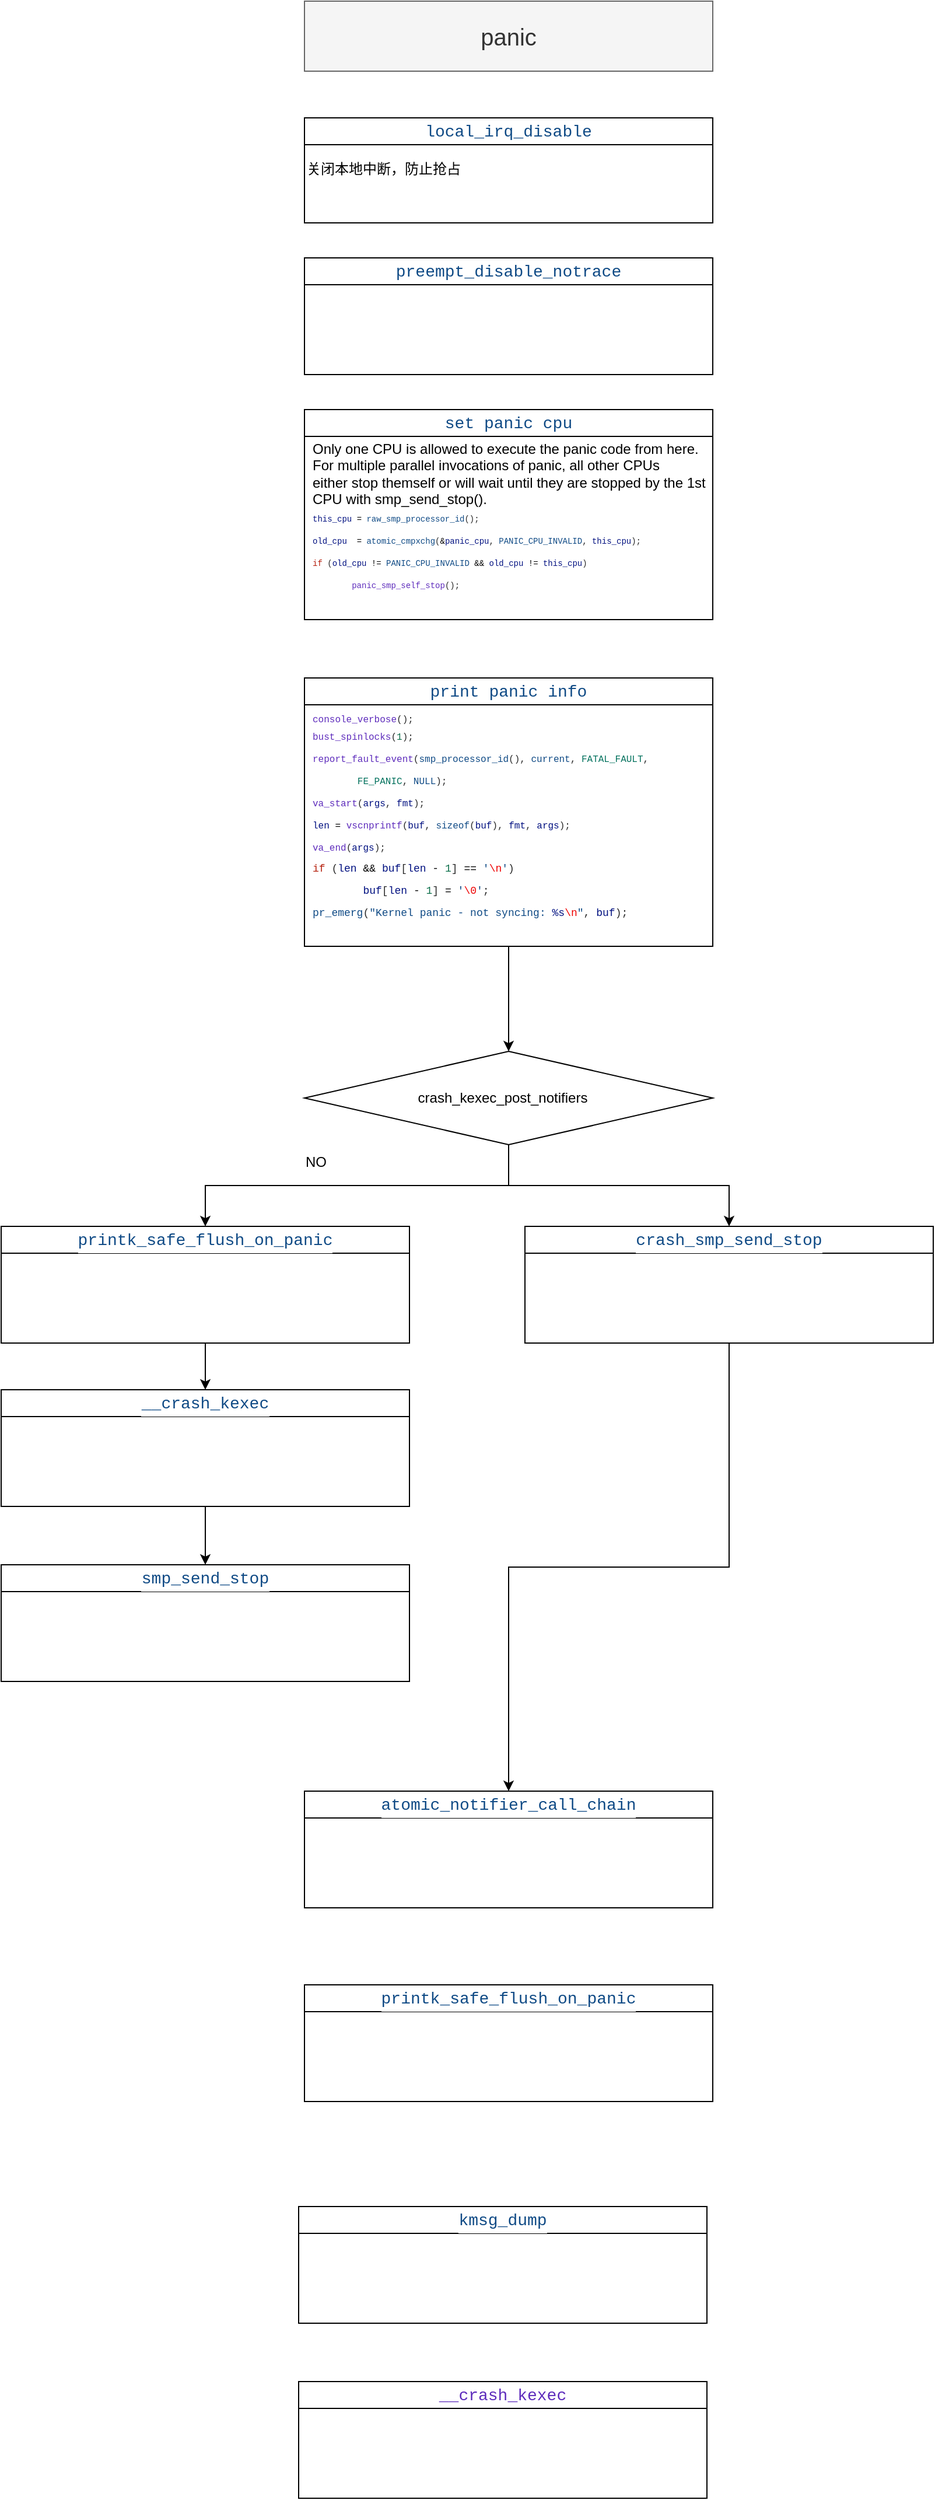 <mxfile version="24.6.4" type="github">
  <diagram id="C5RBs43oDa-KdzZeNtuy" name="Page-1">
    <mxGraphModel dx="2257" dy="763" grid="1" gridSize="10" guides="1" tooltips="1" connect="1" arrows="1" fold="1" page="1" pageScale="1" pageWidth="827" pageHeight="1169" math="0" shadow="0">
      <root>
        <mxCell id="WIyWlLk6GJQsqaUBKTNV-0" />
        <mxCell id="WIyWlLk6GJQsqaUBKTNV-1" parent="WIyWlLk6GJQsqaUBKTNV-0" />
        <mxCell id="ychZ0iz0b31LSRpyrO0U-0" value="&lt;div style=&quot;color: #292929;background-color: #ffffff;font-family: Consolas, &#39;Courier New&#39;, monospace;font-weight: normal;font-size: 14px;line-height: 19px;white-space: pre;&quot;&gt;&lt;span style=&quot;color: #0f4a85;&quot;&gt;local_irq_disable&lt;/span&gt;&lt;/div&gt;" style="swimlane;whiteSpace=wrap;html=1;" parent="WIyWlLk6GJQsqaUBKTNV-1" vertex="1">
          <mxGeometry x="50" y="270" width="350" height="90" as="geometry" />
        </mxCell>
        <mxCell id="ychZ0iz0b31LSRpyrO0U-9" value="&lt;div&gt;关闭本地中断，防止抢占&lt;/div&gt;" style="text;strokeColor=none;align=left;fillColor=none;html=1;verticalAlign=top;whiteSpace=wrap;rounded=0;" parent="ychZ0iz0b31LSRpyrO0U-0" vertex="1">
          <mxGeometry y="30" width="340" height="30" as="geometry" />
        </mxCell>
        <mxCell id="ychZ0iz0b31LSRpyrO0U-3" value="&lt;font style=&quot;font-size: 20px;&quot;&gt;panic&lt;/font&gt;" style="rounded=0;whiteSpace=wrap;html=1;fillColor=#f5f5f5;fontColor=#333333;strokeColor=#666666;" parent="WIyWlLk6GJQsqaUBKTNV-1" vertex="1">
          <mxGeometry x="50" y="170" width="350" height="60" as="geometry" />
        </mxCell>
        <mxCell id="ychZ0iz0b31LSRpyrO0U-4" value="&lt;div style=&quot;color: #292929;background-color: #ffffff;font-family: Consolas, &#39;Courier New&#39;, monospace;font-weight: normal;font-size: 14px;line-height: 19px;white-space: pre;&quot;&gt;&lt;div style=&quot;line-height: 19px;&quot;&gt;&lt;span style=&quot;color: #0f4a85;&quot;&gt;preempt_disable_notrace&lt;/span&gt;&lt;/div&gt;&lt;/div&gt;" style="swimlane;whiteSpace=wrap;html=1;" parent="WIyWlLk6GJQsqaUBKTNV-1" vertex="1">
          <mxGeometry x="50" y="390" width="350" height="100" as="geometry" />
        </mxCell>
        <mxCell id="ychZ0iz0b31LSRpyrO0U-5" value="&lt;div style=&quot;color: #292929;background-color: #ffffff;font-family: Consolas, &#39;Courier New&#39;, monospace;font-weight: normal;font-size: 14px;line-height: 19px;white-space: pre;&quot;&gt;&lt;div style=&quot;line-height: 19px;&quot;&gt;&lt;span style=&quot;color: #0f4a85;&quot;&gt;set panic cpu&lt;/span&gt;&lt;/div&gt;&lt;/div&gt;" style="swimlane;whiteSpace=wrap;html=1;" parent="WIyWlLk6GJQsqaUBKTNV-1" vertex="1">
          <mxGeometry x="50" y="520" width="350" height="180" as="geometry" />
        </mxCell>
        <mxCell id="ychZ0iz0b31LSRpyrO0U-6" value="&lt;div&gt;Only one CPU is allowed to execute the panic code from here. For&lt;span style=&quot;background-color: initial;&quot;&gt;&amp;nbsp;multiple parallel invocations of panic, all other CPUs either&amp;nbsp;&lt;/span&gt;&lt;span style=&quot;background-color: initial;&quot;&gt;stop themself or will wait until they are stopped by the 1st CPU&lt;/span&gt;&lt;span style=&quot;background-color: initial;&quot;&gt;&amp;nbsp;with smp_send_stop().&lt;/span&gt;&lt;/div&gt;&lt;div style=&quot;font-size: 7px;&quot;&gt;&lt;div style=&quot;color: rgb(41, 41, 41); background-color: rgb(255, 255, 255); font-family: Consolas, &amp;quot;Courier New&amp;quot;, monospace; line-height: 19px; white-space: pre;&quot;&gt;&lt;div&gt;&lt;span style=&quot;color: #001080;&quot;&gt;this_cpu&lt;/span&gt; &lt;span style=&quot;color: #000000;&quot;&gt;=&lt;/span&gt; &lt;span style=&quot;color: #0f4a85;&quot;&gt;raw_smp_processor_id&lt;/span&gt;();&lt;/div&gt;&lt;div&gt;&lt;span style=&quot;color: #001080;&quot;&gt;old_cpu&lt;/span&gt; &amp;nbsp;&lt;span style=&quot;color: #000000;&quot;&gt;=&lt;/span&gt; &lt;span style=&quot;color: #0f4a85;&quot;&gt;atomic_cmpxchg&lt;/span&gt;(&lt;span style=&quot;color: #000000;&quot;&gt;&amp;amp;&lt;/span&gt;&lt;span style=&quot;color: #001080;&quot;&gt;panic_cpu&lt;/span&gt;, &lt;span style=&quot;color: #0f4a85;&quot;&gt;PANIC_CPU_INVALID&lt;/span&gt;, &lt;span style=&quot;color: #001080;&quot;&gt;this_cpu&lt;/span&gt;);&lt;/div&gt;&lt;div&gt;&lt;span style=&quot;color: #b5200d;&quot;&gt;if&lt;/span&gt; (&lt;span style=&quot;color: #001080;&quot;&gt;old_cpu&lt;/span&gt; &lt;span style=&quot;color: #000000;&quot;&gt;!=&lt;/span&gt; &lt;span style=&quot;color: #0f4a85;&quot;&gt;PANIC_CPU_INVALID&lt;/span&gt; &lt;span style=&quot;color: #000000;&quot;&gt;&amp;amp;&amp;amp;&lt;/span&gt; &lt;span style=&quot;color: #001080;&quot;&gt;old_cpu&lt;/span&gt; &lt;span style=&quot;color: #000000;&quot;&gt;!=&lt;/span&gt; &lt;span style=&quot;color: #001080;&quot;&gt;this_cpu&lt;/span&gt;)&lt;/div&gt;&lt;div&gt;&amp;nbsp; &amp;nbsp; &amp;nbsp; &amp;nbsp; &lt;span style=&quot;color: #5e2cbc;&quot;&gt;panic_smp_self_stop&lt;/span&gt;();&lt;/div&gt;&lt;/div&gt;&lt;/div&gt;" style="text;strokeColor=none;align=left;fillColor=none;html=1;verticalAlign=top;whiteSpace=wrap;rounded=0;" parent="ychZ0iz0b31LSRpyrO0U-5" vertex="1">
          <mxGeometry x="5" y="20" width="340" height="150" as="geometry" />
        </mxCell>
        <mxCell id="ychZ0iz0b31LSRpyrO0U-7" value="&lt;div style=&quot;color: #292929;background-color: #ffffff;font-family: Consolas, &#39;Courier New&#39;, monospace;font-weight: normal;font-size: 14px;line-height: 19px;white-space: pre;&quot;&gt;&lt;div style=&quot;line-height: 19px;&quot;&gt;&lt;span style=&quot;color: #0f4a85;&quot;&gt;print panic info&lt;/span&gt;&lt;/div&gt;&lt;/div&gt;" style="swimlane;whiteSpace=wrap;html=1;" parent="WIyWlLk6GJQsqaUBKTNV-1" vertex="1">
          <mxGeometry x="50" y="750" width="350" height="230" as="geometry" />
        </mxCell>
        <mxCell id="ychZ0iz0b31LSRpyrO0U-8" value="&lt;div&gt;&lt;span style=&quot;background-color: rgb(255, 255, 255); font-family: Consolas, &amp;quot;Courier New&amp;quot;, monospace; font-size: 8px; white-space: pre; color: rgb(94, 44, 188);&quot;&gt;console_verbose&lt;/span&gt;&lt;span style=&quot;background-color: rgb(255, 255, 255); color: rgb(41, 41, 41); font-family: Consolas, &amp;quot;Courier New&amp;quot;, monospace; font-size: 8px; white-space: pre;&quot;&gt;();&lt;/span&gt;&lt;br&gt;&lt;/div&gt;&lt;div style=&quot;font-size: 7px;&quot;&gt;&lt;div style=&quot;color: rgb(41, 41, 41); background-color: rgb(255, 255, 255); font-family: Consolas, &amp;quot;Courier New&amp;quot;, monospace; line-height: 19px; white-space: pre; font-size: 8px;&quot;&gt;&lt;div style=&quot;line-height: 19px;&quot;&gt;&lt;div&gt;&lt;span style=&quot;color: #5e2cbc;&quot;&gt;bust_spinlocks&lt;/span&gt;(&lt;span style=&quot;color: #096d48;&quot;&gt;1&lt;/span&gt;);&lt;/div&gt;&lt;div&gt;&lt;span style=&quot;color: rgb(94, 44, 188);&quot;&gt;report_fault_event&lt;/span&gt;(&lt;span style=&quot;color: rgb(15, 74, 133);&quot;&gt;smp_processor_id&lt;/span&gt;(), &lt;span style=&quot;color: rgb(15, 74, 133);&quot;&gt;current&lt;/span&gt;, &lt;span style=&quot;color: rgb(2, 113, 93);&quot;&gt;FATAL_FAULT&lt;/span&gt;,&lt;/div&gt;&lt;div&gt;&amp;nbsp; &amp;nbsp; &amp;nbsp; &amp;nbsp; &lt;span style=&quot;color: #02715d;&quot;&gt;FE_PANIC&lt;/span&gt;, &lt;span style=&quot;color: #0f4a85;&quot;&gt;NULL&lt;/span&gt;);&lt;/div&gt;&lt;div&gt;&lt;span style=&quot;color: #5e2cbc;&quot;&gt;va_start&lt;/span&gt;(&lt;span style=&quot;color: #001080;&quot;&gt;args&lt;/span&gt;, &lt;span style=&quot;color: #001080;&quot;&gt;fmt&lt;/span&gt;);&lt;/div&gt;&lt;div&gt;&lt;span style=&quot;color: #001080;&quot;&gt;len&lt;/span&gt; &lt;span style=&quot;color: #000000;&quot;&gt;=&lt;/span&gt; &lt;span style=&quot;color: #5e2cbc;&quot;&gt;vscnprintf&lt;/span&gt;(&lt;span style=&quot;color: #001080;&quot;&gt;buf&lt;/span&gt;, &lt;span style=&quot;color: #0f4a85;&quot;&gt;sizeof&lt;/span&gt;(&lt;span style=&quot;color: #001080;&quot;&gt;buf&lt;/span&gt;), &lt;span style=&quot;color: #001080;&quot;&gt;fmt&lt;/span&gt;, &lt;span style=&quot;color: #001080;&quot;&gt;args&lt;/span&gt;);&lt;/div&gt;&lt;div&gt;&lt;span style=&quot;color: #5e2cbc;&quot;&gt;va_end&lt;/span&gt;(&lt;span style=&quot;color: #001080;&quot;&gt;args&lt;/span&gt;);&lt;/div&gt;&lt;div style=&quot;font-size: 9px;&quot;&gt;&lt;div style=&quot;line-height: 19px;&quot;&gt;&lt;div&gt;&lt;span style=&quot;color: #b5200d;&quot;&gt;if&lt;/span&gt; (&lt;span style=&quot;color: #001080;&quot;&gt;len&lt;/span&gt; &lt;span style=&quot;color: #000000;&quot;&gt;&amp;amp;&amp;amp;&lt;/span&gt; &lt;span style=&quot;color: #001080;&quot;&gt;buf&lt;/span&gt;[&lt;span style=&quot;color: #001080;&quot;&gt;len&lt;/span&gt; &lt;span style=&quot;color: #000000;&quot;&gt;-&lt;/span&gt; &lt;span style=&quot;color: #096d48;&quot;&gt;1&lt;/span&gt;] &lt;span style=&quot;color: #000000;&quot;&gt;==&lt;/span&gt; &lt;span style=&quot;color: #0f4a85;&quot;&gt;&#39;&lt;/span&gt;&lt;span style=&quot;color: #ee0000;&quot;&gt;\n&lt;/span&gt;&lt;span style=&quot;color: #0f4a85;&quot;&gt;&#39;&lt;/span&gt;)&lt;/div&gt;&lt;div&gt;&amp;nbsp; &amp;nbsp; &amp;nbsp; &amp;nbsp; &lt;span style=&quot;color: #001080;&quot;&gt;buf&lt;/span&gt;[&lt;span style=&quot;color: #001080;&quot;&gt;len&lt;/span&gt; &lt;span style=&quot;color: #000000;&quot;&gt;-&lt;/span&gt; &lt;span style=&quot;color: #096d48;&quot;&gt;1&lt;/span&gt;] &lt;span style=&quot;color: #000000;&quot;&gt;=&lt;/span&gt; &lt;span style=&quot;color: #0f4a85;&quot;&gt;&#39;&lt;/span&gt;&lt;span style=&quot;color: #ee0000;&quot;&gt;\0&lt;/span&gt;&lt;span style=&quot;color: #0f4a85;&quot;&gt;&#39;&lt;/span&gt;;&lt;/div&gt;&lt;div&gt;&lt;span style=&quot;color: #0f4a85;&quot;&gt;pr_emerg&lt;/span&gt;(&lt;span style=&quot;color: #0f4a85;&quot;&gt;&quot;Kernel panic - not syncing: &lt;/span&gt;&lt;span style=&quot;color: #001080;&quot;&gt;%s&lt;/span&gt;&lt;span style=&quot;color: #ee0000;&quot;&gt;\n&lt;/span&gt;&lt;span style=&quot;color: #0f4a85;&quot;&gt;&quot;&lt;/span&gt;, &lt;span style=&quot;color: #001080;&quot;&gt;buf&lt;/span&gt;);&lt;/div&gt;&lt;/div&gt;&lt;/div&gt;&lt;/div&gt;&lt;/div&gt;&lt;/div&gt;" style="text;strokeColor=none;align=left;fillColor=none;html=1;verticalAlign=top;whiteSpace=wrap;rounded=0;" parent="ychZ0iz0b31LSRpyrO0U-7" vertex="1">
          <mxGeometry x="5" y="20" width="340" height="210" as="geometry" />
        </mxCell>
        <mxCell id="Ptt8tzhV9yvUsltSRIi0-0" style="edgeStyle=orthogonalEdgeStyle;rounded=0;orthogonalLoop=1;jettySize=auto;html=1;entryX=0.5;entryY=0;entryDx=0;entryDy=0;" edge="1" parent="WIyWlLk6GJQsqaUBKTNV-1" source="ychZ0iz0b31LSRpyrO0U-10" target="ychZ0iz0b31LSRpyrO0U-16">
          <mxGeometry relative="1" as="geometry" />
        </mxCell>
        <mxCell id="ychZ0iz0b31LSRpyrO0U-10" value="&lt;div style=&quot;background-color: rgb(255, 255, 255); line-height: 19px;&quot;&gt;&lt;div style=&quot;line-height: 19px;&quot;&gt;&lt;font face=&quot;Consolas, Courier New, monospace&quot; color=&quot;#0f4a85&quot;&gt;&lt;span style=&quot;font-size: 14px; font-weight: 400; white-space: pre;&quot;&gt;printk_safe_flush_on_panic&lt;/span&gt;&lt;/font&gt;&lt;br&gt;&lt;/div&gt;&lt;/div&gt;" style="swimlane;whiteSpace=wrap;html=1;" parent="WIyWlLk6GJQsqaUBKTNV-1" vertex="1">
          <mxGeometry x="-210" y="1220" width="350" height="100" as="geometry" />
        </mxCell>
        <mxCell id="ychZ0iz0b31LSRpyrO0U-15" style="edgeStyle=orthogonalEdgeStyle;rounded=0;orthogonalLoop=1;jettySize=auto;html=1;entryX=0.5;entryY=0;entryDx=0;entryDy=0;" parent="WIyWlLk6GJQsqaUBKTNV-1" source="ychZ0iz0b31LSRpyrO0U-12" target="ychZ0iz0b31LSRpyrO0U-10" edge="1">
          <mxGeometry relative="1" as="geometry" />
        </mxCell>
        <mxCell id="Ptt8tzhV9yvUsltSRIi0-4" style="edgeStyle=orthogonalEdgeStyle;rounded=0;orthogonalLoop=1;jettySize=auto;html=1;" edge="1" parent="WIyWlLk6GJQsqaUBKTNV-1" source="ychZ0iz0b31LSRpyrO0U-12" target="Ptt8tzhV9yvUsltSRIi0-2">
          <mxGeometry relative="1" as="geometry" />
        </mxCell>
        <mxCell id="ychZ0iz0b31LSRpyrO0U-12" value="" style="rhombus;whiteSpace=wrap;html=1;" parent="WIyWlLk6GJQsqaUBKTNV-1" vertex="1">
          <mxGeometry x="50" y="1070" width="350" height="80" as="geometry" />
        </mxCell>
        <mxCell id="ychZ0iz0b31LSRpyrO0U-13" value="crash_kexec_post_notifiers" style="text;strokeColor=none;align=center;fillColor=none;html=1;verticalAlign=middle;whiteSpace=wrap;rounded=0;" parent="WIyWlLk6GJQsqaUBKTNV-1" vertex="1">
          <mxGeometry x="130" y="1095" width="180" height="30" as="geometry" />
        </mxCell>
        <mxCell id="ychZ0iz0b31LSRpyrO0U-14" style="edgeStyle=orthogonalEdgeStyle;rounded=0;orthogonalLoop=1;jettySize=auto;html=1;entryX=0.5;entryY=0;entryDx=0;entryDy=0;" parent="WIyWlLk6GJQsqaUBKTNV-1" source="ychZ0iz0b31LSRpyrO0U-8" target="ychZ0iz0b31LSRpyrO0U-12" edge="1">
          <mxGeometry relative="1" as="geometry" />
        </mxCell>
        <mxCell id="Ptt8tzhV9yvUsltSRIi0-6" style="edgeStyle=orthogonalEdgeStyle;rounded=0;orthogonalLoop=1;jettySize=auto;html=1;entryX=0.5;entryY=0;entryDx=0;entryDy=0;" edge="1" parent="WIyWlLk6GJQsqaUBKTNV-1" source="ychZ0iz0b31LSRpyrO0U-16" target="Ptt8tzhV9yvUsltSRIi0-5">
          <mxGeometry relative="1" as="geometry" />
        </mxCell>
        <mxCell id="ychZ0iz0b31LSRpyrO0U-16" value="&lt;div style=&quot;background-color: rgb(255, 255, 255); line-height: 19px;&quot;&gt;&lt;div style=&quot;line-height: 19px;&quot;&gt;&lt;font face=&quot;Consolas, Courier New, monospace&quot; color=&quot;#0f4a85&quot;&gt;&lt;span style=&quot;font-size: 14px; font-weight: 400; white-space: pre;&quot;&gt;__crash_kexec&lt;/span&gt;&lt;/font&gt;&lt;br&gt;&lt;/div&gt;&lt;/div&gt;" style="swimlane;whiteSpace=wrap;html=1;" parent="WIyWlLk6GJQsqaUBKTNV-1" vertex="1">
          <mxGeometry x="-210" y="1360" width="350" height="100" as="geometry" />
        </mxCell>
        <mxCell id="Ptt8tzhV9yvUsltSRIi0-1" value="NO" style="text;strokeColor=none;align=center;fillColor=none;html=1;verticalAlign=middle;whiteSpace=wrap;rounded=0;" vertex="1" parent="WIyWlLk6GJQsqaUBKTNV-1">
          <mxGeometry x="30" y="1150" width="60" height="30" as="geometry" />
        </mxCell>
        <mxCell id="Ptt8tzhV9yvUsltSRIi0-8" style="edgeStyle=orthogonalEdgeStyle;rounded=0;orthogonalLoop=1;jettySize=auto;html=1;" edge="1" parent="WIyWlLk6GJQsqaUBKTNV-1" source="Ptt8tzhV9yvUsltSRIi0-2" target="Ptt8tzhV9yvUsltSRIi0-7">
          <mxGeometry relative="1" as="geometry" />
        </mxCell>
        <mxCell id="Ptt8tzhV9yvUsltSRIi0-2" value="&lt;div style=&quot;background-color: rgb(255, 255, 255); line-height: 19px;&quot;&gt;&lt;div style=&quot;line-height: 19px;&quot;&gt;&lt;font face=&quot;Consolas, Courier New, monospace&quot; color=&quot;#0f4a85&quot;&gt;&lt;span style=&quot;font-size: 14px; font-weight: 400; white-space: pre;&quot;&gt;crash_smp_send_stop&lt;/span&gt;&lt;/font&gt;&lt;br&gt;&lt;/div&gt;&lt;/div&gt;" style="swimlane;whiteSpace=wrap;html=1;" vertex="1" parent="WIyWlLk6GJQsqaUBKTNV-1">
          <mxGeometry x="239" y="1220" width="350" height="100" as="geometry" />
        </mxCell>
        <mxCell id="Ptt8tzhV9yvUsltSRIi0-5" value="&lt;div style=&quot;background-color: rgb(255, 255, 255); line-height: 19px;&quot;&gt;&lt;div style=&quot;line-height: 19px;&quot;&gt;&lt;font face=&quot;Consolas, Courier New, monospace&quot; color=&quot;#0f4a85&quot;&gt;&lt;span style=&quot;font-size: 14px; font-weight: 400; white-space: pre;&quot;&gt;smp_send_stop&lt;/span&gt;&lt;/font&gt;&lt;br&gt;&lt;/div&gt;&lt;/div&gt;" style="swimlane;whiteSpace=wrap;html=1;" vertex="1" parent="WIyWlLk6GJQsqaUBKTNV-1">
          <mxGeometry x="-210" y="1510" width="350" height="100" as="geometry" />
        </mxCell>
        <mxCell id="Ptt8tzhV9yvUsltSRIi0-7" value="&lt;div style=&quot;background-color: rgb(255, 255, 255); line-height: 19px;&quot;&gt;&lt;div style=&quot;line-height: 19px;&quot;&gt;&lt;font face=&quot;Consolas, Courier New, monospace&quot; color=&quot;#0f4a85&quot;&gt;&lt;span style=&quot;font-size: 14px; font-weight: 400; white-space: pre;&quot;&gt;atomic_notifier_call_chain&lt;/span&gt;&lt;/font&gt;&lt;br&gt;&lt;/div&gt;&lt;/div&gt;" style="swimlane;whiteSpace=wrap;html=1;" vertex="1" parent="WIyWlLk6GJQsqaUBKTNV-1">
          <mxGeometry x="50" y="1704" width="350" height="100" as="geometry" />
        </mxCell>
        <mxCell id="Ptt8tzhV9yvUsltSRIi0-9" value="&lt;div style=&quot;background-color: rgb(255, 255, 255); line-height: 19px;&quot;&gt;&lt;div style=&quot;line-height: 19px;&quot;&gt;&lt;font face=&quot;Consolas, Courier New, monospace&quot; color=&quot;#0f4a85&quot;&gt;&lt;span style=&quot;font-size: 14px; font-weight: 400; white-space: pre;&quot;&gt;printk_safe_flush_on_panic&lt;/span&gt;&lt;/font&gt;&lt;br&gt;&lt;/div&gt;&lt;/div&gt;" style="swimlane;whiteSpace=wrap;html=1;" vertex="1" parent="WIyWlLk6GJQsqaUBKTNV-1">
          <mxGeometry x="50" y="1870" width="350" height="100" as="geometry" />
        </mxCell>
        <mxCell id="Ptt8tzhV9yvUsltSRIi0-10" value="&lt;div style=&quot;background-color: rgb(255, 255, 255); line-height: 19px;&quot;&gt;&lt;div style=&quot;line-height: 19px;&quot;&gt;&lt;font face=&quot;Consolas, Courier New, monospace&quot; color=&quot;#0f4a85&quot;&gt;&lt;span style=&quot;font-size: 14px; font-weight: 400; white-space: pre;&quot;&gt;kmsg_dump&lt;/span&gt;&lt;/font&gt;&lt;br&gt;&lt;/div&gt;&lt;/div&gt;" style="swimlane;whiteSpace=wrap;html=1;" vertex="1" parent="WIyWlLk6GJQsqaUBKTNV-1">
          <mxGeometry x="45" y="2060" width="350" height="100" as="geometry" />
        </mxCell>
        <mxCell id="Ptt8tzhV9yvUsltSRIi0-11" value="&lt;div style=&quot;background-color: rgb(255, 255, 255); line-height: 19px;&quot;&gt;&lt;div style=&quot;line-height: 19px;&quot;&gt;&lt;div style=&quot;color: rgb(41, 41, 41); font-family: Consolas, &amp;quot;Courier New&amp;quot;, monospace; font-weight: normal; font-size: 14px; line-height: 19px; white-space: pre;&quot;&gt;&lt;span style=&quot;color: #5e2cbc;&quot;&gt;__crash_kexec&lt;/span&gt;&lt;/div&gt;&lt;/div&gt;&lt;/div&gt;" style="swimlane;whiteSpace=wrap;html=1;" vertex="1" parent="WIyWlLk6GJQsqaUBKTNV-1">
          <mxGeometry x="45" y="2210" width="350" height="100" as="geometry" />
        </mxCell>
      </root>
    </mxGraphModel>
  </diagram>
</mxfile>
